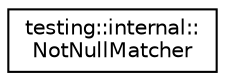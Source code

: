 digraph "Graphical Class Hierarchy"
{
  edge [fontname="Helvetica",fontsize="10",labelfontname="Helvetica",labelfontsize="10"];
  node [fontname="Helvetica",fontsize="10",shape=record];
  rankdir="LR";
  Node1 [label="testing::internal::\lNotNullMatcher",height=0.2,width=0.4,color="black", fillcolor="white", style="filled",URL="$classtesting_1_1internal_1_1_not_null_matcher.html"];
}
